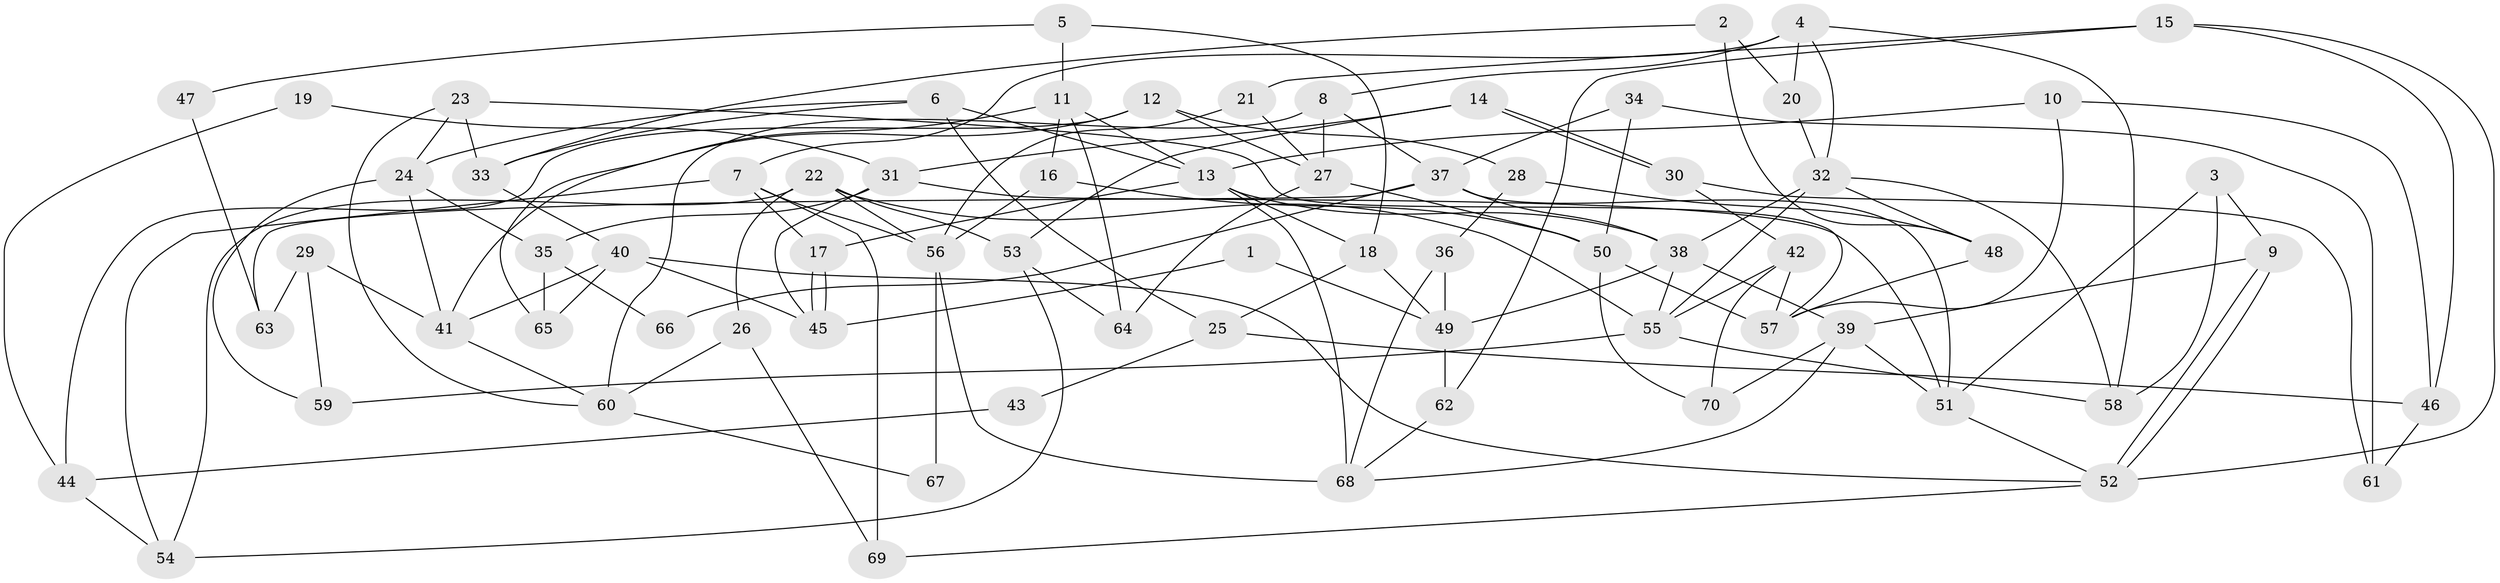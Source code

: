 // coarse degree distribution, {2: 0.11904761904761904, 4: 0.19047619047619047, 5: 0.19047619047619047, 3: 0.09523809523809523, 6: 0.14285714285714285, 7: 0.16666666666666666, 9: 0.023809523809523808, 8: 0.07142857142857142}
// Generated by graph-tools (version 1.1) at 2025/23/03/03/25 07:23:56]
// undirected, 70 vertices, 140 edges
graph export_dot {
graph [start="1"]
  node [color=gray90,style=filled];
  1;
  2;
  3;
  4;
  5;
  6;
  7;
  8;
  9;
  10;
  11;
  12;
  13;
  14;
  15;
  16;
  17;
  18;
  19;
  20;
  21;
  22;
  23;
  24;
  25;
  26;
  27;
  28;
  29;
  30;
  31;
  32;
  33;
  34;
  35;
  36;
  37;
  38;
  39;
  40;
  41;
  42;
  43;
  44;
  45;
  46;
  47;
  48;
  49;
  50;
  51;
  52;
  53;
  54;
  55;
  56;
  57;
  58;
  59;
  60;
  61;
  62;
  63;
  64;
  65;
  66;
  67;
  68;
  69;
  70;
  1 -- 45;
  1 -- 49;
  2 -- 48;
  2 -- 20;
  2 -- 33;
  3 -- 51;
  3 -- 58;
  3 -- 9;
  4 -- 8;
  4 -- 32;
  4 -- 7;
  4 -- 20;
  4 -- 58;
  5 -- 11;
  5 -- 18;
  5 -- 47;
  6 -- 33;
  6 -- 13;
  6 -- 24;
  6 -- 25;
  7 -- 17;
  7 -- 54;
  7 -- 56;
  7 -- 69;
  8 -- 37;
  8 -- 27;
  8 -- 60;
  9 -- 52;
  9 -- 52;
  9 -- 39;
  10 -- 46;
  10 -- 57;
  10 -- 13;
  11 -- 16;
  11 -- 65;
  11 -- 13;
  11 -- 64;
  12 -- 28;
  12 -- 27;
  12 -- 41;
  12 -- 44;
  13 -- 17;
  13 -- 18;
  13 -- 38;
  13 -- 68;
  14 -- 30;
  14 -- 30;
  14 -- 31;
  14 -- 53;
  15 -- 21;
  15 -- 52;
  15 -- 46;
  15 -- 62;
  16 -- 50;
  16 -- 56;
  17 -- 45;
  17 -- 45;
  18 -- 49;
  18 -- 25;
  19 -- 44;
  19 -- 31;
  20 -- 32;
  21 -- 27;
  21 -- 56;
  22 -- 56;
  22 -- 54;
  22 -- 26;
  22 -- 53;
  22 -- 55;
  23 -- 24;
  23 -- 33;
  23 -- 57;
  23 -- 60;
  24 -- 41;
  24 -- 35;
  24 -- 59;
  25 -- 43;
  25 -- 46;
  26 -- 60;
  26 -- 69;
  27 -- 64;
  27 -- 50;
  28 -- 36;
  28 -- 48;
  29 -- 41;
  29 -- 59;
  29 -- 63;
  30 -- 42;
  30 -- 61;
  31 -- 51;
  31 -- 45;
  31 -- 35;
  32 -- 55;
  32 -- 58;
  32 -- 38;
  32 -- 48;
  33 -- 40;
  34 -- 37;
  34 -- 61;
  34 -- 50;
  35 -- 65;
  35 -- 66;
  36 -- 49;
  36 -- 68;
  37 -- 51;
  37 -- 38;
  37 -- 63;
  37 -- 66;
  38 -- 39;
  38 -- 49;
  38 -- 55;
  39 -- 51;
  39 -- 68;
  39 -- 70;
  40 -- 41;
  40 -- 52;
  40 -- 45;
  40 -- 65;
  41 -- 60;
  42 -- 55;
  42 -- 57;
  42 -- 70;
  43 -- 44;
  44 -- 54;
  46 -- 61;
  47 -- 63;
  48 -- 57;
  49 -- 62;
  50 -- 70;
  50 -- 57;
  51 -- 52;
  52 -- 69;
  53 -- 54;
  53 -- 64;
  55 -- 58;
  55 -- 59;
  56 -- 68;
  56 -- 67;
  60 -- 67;
  62 -- 68;
}
